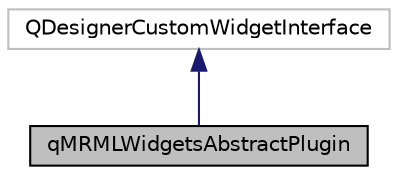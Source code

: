 digraph "qMRMLWidgetsAbstractPlugin"
{
  bgcolor="transparent";
  edge [fontname="Helvetica",fontsize="10",labelfontname="Helvetica",labelfontsize="10"];
  node [fontname="Helvetica",fontsize="10",shape=record];
  Node44 [label="qMRMLWidgetsAbstractPlugin",height=0.2,width=0.4,color="black", fillcolor="grey75", style="filled", fontcolor="black"];
  Node45 -> Node44 [dir="back",color="midnightblue",fontsize="10",style="solid",fontname="Helvetica"];
  Node45 [label="QDesignerCustomWidgetInterface",height=0.2,width=0.4,color="grey75"];
}
